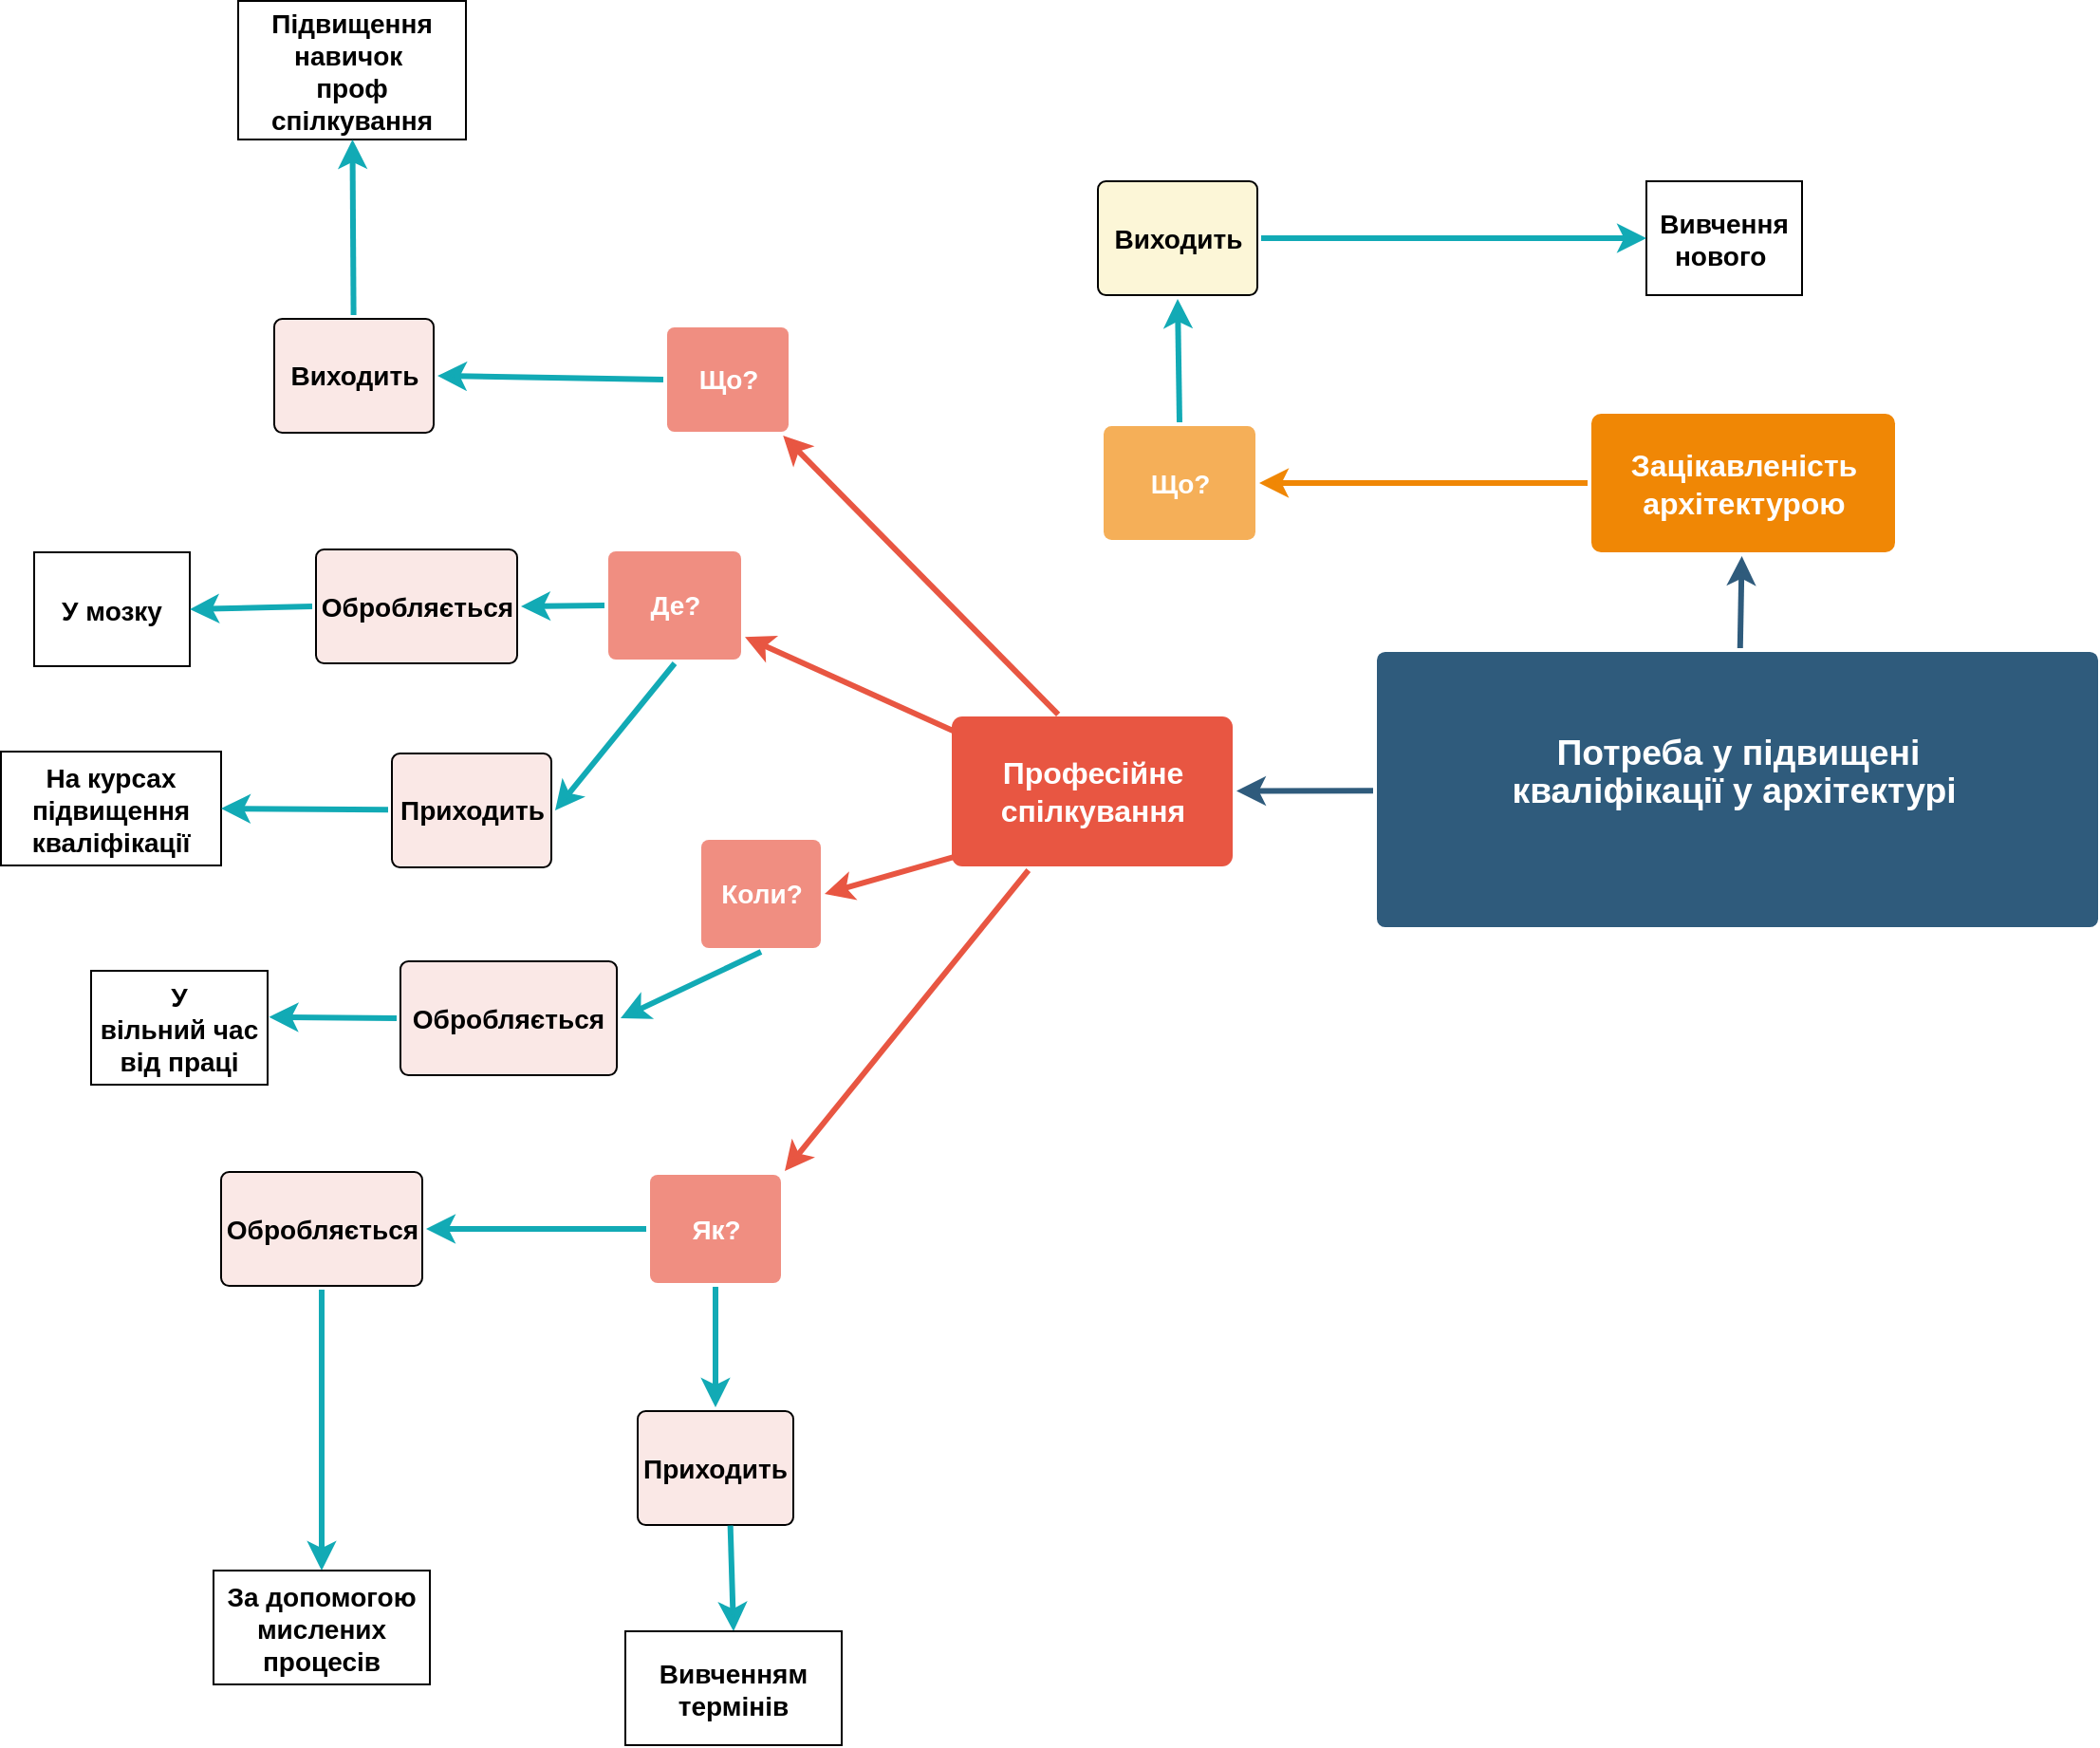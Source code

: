 <mxfile version="20.3.0" type="device"><diagram id="lgBU8QAUktvvbeDi8el8" name="Страница 1"><mxGraphModel dx="1381" dy="764" grid="1" gridSize="10" guides="1" tooltips="1" connect="1" arrows="1" fold="1" page="1" pageScale="1" pageWidth="827" pageHeight="1169" math="0" shadow="0"><root><mxCell id="0"/><mxCell id="1" parent="0"/><mxCell id="Ek-aGh3pe6eO3Bai1jZO-234" value="" style="edgeStyle=none;rounded=0;jumpStyle=none;html=1;shadow=0;labelBackgroundColor=none;startArrow=none;startFill=0;endArrow=classic;endFill=1;jettySize=auto;orthogonalLoop=1;strokeColor=#2F5B7C;strokeWidth=3;fontFamily=Helvetica;fontSize=16;fontColor=#23445D;spacing=5;fontStyle=1" parent="1" source="Ek-aGh3pe6eO3Bai1jZO-238" target="Ek-aGh3pe6eO3Bai1jZO-241" edge="1"><mxGeometry relative="1" as="geometry"/></mxCell><mxCell id="Ek-aGh3pe6eO3Bai1jZO-237" value="" style="edgeStyle=none;rounded=0;jumpStyle=none;html=1;shadow=0;labelBackgroundColor=none;startArrow=none;startFill=0;endArrow=classic;endFill=1;jettySize=auto;orthogonalLoop=1;strokeColor=#2F5B7C;strokeWidth=3;fontFamily=Helvetica;fontSize=16;fontColor=#23445D;spacing=5;fontStyle=1" parent="1" source="Ek-aGh3pe6eO3Bai1jZO-238" target="Ek-aGh3pe6eO3Bai1jZO-239" edge="1"><mxGeometry relative="1" as="geometry"/></mxCell><mxCell id="Ek-aGh3pe6eO3Bai1jZO-238" value="&lt;div&gt;&lt;br&gt;&lt;/div&gt;&lt;div&gt;&lt;/div&gt;&lt;span style=&quot;font-size: 12pt;&quot; data-sheets-userformat=&quot;{&amp;quot;2&amp;quot;:13289,&amp;quot;3&amp;quot;:{&amp;quot;1&amp;quot;:0},&amp;quot;6&amp;quot;:{&amp;quot;1&amp;quot;:[{&amp;quot;1&amp;quot;:2,&amp;quot;2&amp;quot;:0,&amp;quot;5&amp;quot;:{&amp;quot;1&amp;quot;:2,&amp;quot;2&amp;quot;:0}},{&amp;quot;1&amp;quot;:0,&amp;quot;2&amp;quot;:0,&amp;quot;3&amp;quot;:3},{&amp;quot;1&amp;quot;:1,&amp;quot;2&amp;quot;:0,&amp;quot;4&amp;quot;:1}]},&amp;quot;8&amp;quot;:{&amp;quot;1&amp;quot;:[{&amp;quot;1&amp;quot;:2,&amp;quot;2&amp;quot;:0,&amp;quot;5&amp;quot;:{&amp;quot;1&amp;quot;:2,&amp;quot;2&amp;quot;:0}},{&amp;quot;1&amp;quot;:0,&amp;quot;2&amp;quot;:0,&amp;quot;3&amp;quot;:3},{&amp;quot;1&amp;quot;:1,&amp;quot;2&amp;quot;:0,&amp;quot;4&amp;quot;:1}]},&amp;quot;9&amp;quot;:1,&amp;quot;10&amp;quot;:0,&amp;quot;11&amp;quot;:4,&amp;quot;12&amp;quot;:0,&amp;quot;15&amp;quot;:&amp;quot;\&amp;quot;Times New Roman\&amp;quot;, serif&amp;quot;,&amp;quot;16&amp;quot;:12}&quot; data-sheets-value=&quot;{&amp;quot;1&amp;quot;:2,&amp;quot;2&amp;quot;:&amp;quot;стан фізичного здоров'я&amp;quot;}&quot;&gt;&lt;span style=&quot;font-size: 12pt;&quot; data-sheets-userformat=&quot;{&amp;quot;2&amp;quot;:13289,&amp;quot;3&amp;quot;:{&amp;quot;1&amp;quot;:0},&amp;quot;6&amp;quot;:{&amp;quot;1&amp;quot;:[{&amp;quot;1&amp;quot;:2,&amp;quot;2&amp;quot;:0,&amp;quot;5&amp;quot;:{&amp;quot;1&amp;quot;:2,&amp;quot;2&amp;quot;:0}},{&amp;quot;1&amp;quot;:0,&amp;quot;2&amp;quot;:0,&amp;quot;3&amp;quot;:3},{&amp;quot;1&amp;quot;:1,&amp;quot;2&amp;quot;:0,&amp;quot;4&amp;quot;:1}]},&amp;quot;8&amp;quot;:{&amp;quot;1&amp;quot;:[{&amp;quot;1&amp;quot;:2,&amp;quot;2&amp;quot;:0,&amp;quot;5&amp;quot;:{&amp;quot;1&amp;quot;:2,&amp;quot;2&amp;quot;:0}},{&amp;quot;1&amp;quot;:0,&amp;quot;2&amp;quot;:0,&amp;quot;3&amp;quot;:3},{&amp;quot;1&amp;quot;:1,&amp;quot;2&amp;quot;:0,&amp;quot;4&amp;quot;:1}]},&amp;quot;9&amp;quot;:1,&amp;quot;10&amp;quot;:0,&amp;quot;11&amp;quot;:4,&amp;quot;12&amp;quot;:0,&amp;quot;15&amp;quot;:&amp;quot;\&amp;quot;Times New Roman\&amp;quot;, serif&amp;quot;,&amp;quot;16&amp;quot;:12}&quot; data-sheets-value=&quot;{&amp;quot;1&amp;quot;:2,&amp;quot;2&amp;quot;:&amp;quot;професійне спілкування&amp;quot;}&quot;&gt;&lt;span style=&quot;font-size: 12pt;&quot; data-sheets-userformat=&quot;{&amp;quot;2&amp;quot;:13033,&amp;quot;3&amp;quot;:{&amp;quot;1&amp;quot;:0},&amp;quot;6&amp;quot;:{&amp;quot;1&amp;quot;:[{&amp;quot;1&amp;quot;:2,&amp;quot;2&amp;quot;:0,&amp;quot;5&amp;quot;:{&amp;quot;1&amp;quot;:2,&amp;quot;2&amp;quot;:0}},{&amp;quot;1&amp;quot;:0,&amp;quot;2&amp;quot;:0,&amp;quot;3&amp;quot;:3},{&amp;quot;1&amp;quot;:1,&amp;quot;2&amp;quot;:0,&amp;quot;4&amp;quot;:1}]},&amp;quot;8&amp;quot;:{&amp;quot;1&amp;quot;:[{&amp;quot;1&amp;quot;:2,&amp;quot;2&amp;quot;:0,&amp;quot;5&amp;quot;:{&amp;quot;1&amp;quot;:2,&amp;quot;2&amp;quot;:0}},{&amp;quot;1&amp;quot;:0,&amp;quot;2&amp;quot;:0,&amp;quot;3&amp;quot;:3},{&amp;quot;1&amp;quot;:1,&amp;quot;2&amp;quot;:0,&amp;quot;4&amp;quot;:1}]},&amp;quot;9&amp;quot;:1,&amp;quot;10&amp;quot;:0,&amp;quot;12&amp;quot;:0,&amp;quot;15&amp;quot;:&amp;quot;\&amp;quot;Times New Roman\&amp;quot;, serif&amp;quot;,&amp;quot;16&amp;quot;:12}&quot; data-sheets-value=&quot;{&amp;quot;1&amp;quot;:2,&amp;quot;2&amp;quot;:&amp;quot;зацікавленість архітектурою&amp;quot;}&quot;&gt;&lt;span style=&quot;font-size: 12pt; background-color: initial;&quot;&gt;&lt;span style=&quot;font-size: 14pt; line-height: 107%;&quot; lang=&quot;UK&quot;&gt;Потреба у підвищені&lt;br/&gt;кваліфікації у архітектурі&lt;/span&gt;&lt;/span&gt;&amp;nbsp;&lt;/span&gt;&lt;br&gt;&lt;/span&gt;&lt;br&gt;&lt;br&gt;&lt;/span&gt;" style="rounded=1;whiteSpace=wrap;html=1;shadow=0;labelBackgroundColor=none;strokeColor=none;strokeWidth=3;fillColor=#2F5B7C;fontFamily=Helvetica;fontSize=16;fontColor=#FFFFFF;align=center;fontStyle=1;spacing=5;arcSize=3;perimeterSpacing=2;" parent="1" vertex="1"><mxGeometry x="861.5" y="428.5" width="380" height="145" as="geometry"/></mxCell><mxCell id="Ek-aGh3pe6eO3Bai1jZO-239" value="&lt;span style=&quot;font-size: 12pt;&quot; data-sheets-userformat=&quot;{&amp;quot;2&amp;quot;:13289,&amp;quot;3&amp;quot;:{&amp;quot;1&amp;quot;:0},&amp;quot;6&amp;quot;:{&amp;quot;1&amp;quot;:[{&amp;quot;1&amp;quot;:2,&amp;quot;2&amp;quot;:0,&amp;quot;5&amp;quot;:{&amp;quot;1&amp;quot;:2,&amp;quot;2&amp;quot;:0}},{&amp;quot;1&amp;quot;:0,&amp;quot;2&amp;quot;:0,&amp;quot;3&amp;quot;:3},{&amp;quot;1&amp;quot;:1,&amp;quot;2&amp;quot;:0,&amp;quot;4&amp;quot;:1}]},&amp;quot;8&amp;quot;:{&amp;quot;1&amp;quot;:[{&amp;quot;1&amp;quot;:2,&amp;quot;2&amp;quot;:0,&amp;quot;5&amp;quot;:{&amp;quot;1&amp;quot;:2,&amp;quot;2&amp;quot;:0}},{&amp;quot;1&amp;quot;:0,&amp;quot;2&amp;quot;:0,&amp;quot;3&amp;quot;:3},{&amp;quot;1&amp;quot;:1,&amp;quot;2&amp;quot;:0,&amp;quot;4&amp;quot;:1}]},&amp;quot;9&amp;quot;:1,&amp;quot;10&amp;quot;:0,&amp;quot;11&amp;quot;:4,&amp;quot;12&amp;quot;:0,&amp;quot;15&amp;quot;:&amp;quot;\&amp;quot;Times New Roman\&amp;quot;, serif&amp;quot;,&amp;quot;16&amp;quot;:12}&quot; data-sheets-value=&quot;{&amp;quot;1&amp;quot;:2,&amp;quot;2&amp;quot;:&amp;quot;професійне спілкування&amp;quot;}&quot;&gt;Професійне спілкування&lt;/span&gt;" style="rounded=1;whiteSpace=wrap;html=1;shadow=0;labelBackgroundColor=none;strokeColor=none;strokeWidth=3;fillColor=#e85642;fontFamily=Helvetica;fontSize=14;fontColor=#FFFFFF;align=center;spacing=5;fontStyle=1;arcSize=7;perimeterSpacing=2;" parent="1" vertex="1"><mxGeometry x="637.5" y="462.5" width="148" height="79" as="geometry"/></mxCell><mxCell id="Ek-aGh3pe6eO3Bai1jZO-241" value="&lt;span style=&quot;font-size: 12pt;&quot; data-sheets-userformat=&quot;{&amp;quot;2&amp;quot;:13033,&amp;quot;3&amp;quot;:{&amp;quot;1&amp;quot;:0},&amp;quot;6&amp;quot;:{&amp;quot;1&amp;quot;:[{&amp;quot;1&amp;quot;:2,&amp;quot;2&amp;quot;:0,&amp;quot;5&amp;quot;:{&amp;quot;1&amp;quot;:2,&amp;quot;2&amp;quot;:0}},{&amp;quot;1&amp;quot;:0,&amp;quot;2&amp;quot;:0,&amp;quot;3&amp;quot;:3},{&amp;quot;1&amp;quot;:1,&amp;quot;2&amp;quot;:0,&amp;quot;4&amp;quot;:1}]},&amp;quot;8&amp;quot;:{&amp;quot;1&amp;quot;:[{&amp;quot;1&amp;quot;:2,&amp;quot;2&amp;quot;:0,&amp;quot;5&amp;quot;:{&amp;quot;1&amp;quot;:2,&amp;quot;2&amp;quot;:0}},{&amp;quot;1&amp;quot;:0,&amp;quot;2&amp;quot;:0,&amp;quot;3&amp;quot;:3},{&amp;quot;1&amp;quot;:1,&amp;quot;2&amp;quot;:0,&amp;quot;4&amp;quot;:1}]},&amp;quot;9&amp;quot;:1,&amp;quot;10&amp;quot;:0,&amp;quot;12&amp;quot;:0,&amp;quot;15&amp;quot;:&amp;quot;\&amp;quot;Times New Roman\&amp;quot;, serif&amp;quot;,&amp;quot;16&amp;quot;:12}&quot; data-sheets-value=&quot;{&amp;quot;1&amp;quot;:2,&amp;quot;2&amp;quot;:&amp;quot;зацікавленість архітектурою&amp;quot;}&quot;&gt;Зацікавленість архітектурою&lt;/span&gt;" style="rounded=1;whiteSpace=wrap;html=1;shadow=0;labelBackgroundColor=none;strokeColor=none;strokeWidth=3;fillColor=#F08705;fontFamily=Helvetica;fontSize=14;fontColor=#FFFFFF;align=center;spacing=5;fontStyle=1;arcSize=7;perimeterSpacing=2;" parent="1" vertex="1"><mxGeometry x="974.5" y="303" width="160" height="73" as="geometry"/></mxCell><mxCell id="Ek-aGh3pe6eO3Bai1jZO-261" value="Що?" style="rounded=1;whiteSpace=wrap;html=1;shadow=0;labelBackgroundColor=none;strokeColor=none;strokeWidth=3;fillColor=#f5af58;fontFamily=Helvetica;fontSize=14;fontColor=#FFFFFF;align=center;spacing=5;arcSize=7;perimeterSpacing=2;fontStyle=1" parent="1" vertex="1"><mxGeometry x="717.5" y="309.5" width="80" height="60" as="geometry"/></mxCell><mxCell id="Ek-aGh3pe6eO3Bai1jZO-262" value="" style="edgeStyle=none;rounded=0;jumpStyle=none;html=1;shadow=0;labelBackgroundColor=none;startArrow=none;startFill=0;endArrow=classic;endFill=1;jettySize=auto;orthogonalLoop=1;strokeColor=#F08705;strokeWidth=3;fontFamily=Helvetica;fontSize=14;fontColor=#FFFFFF;spacing=5;exitX=0;exitY=0.5;exitDx=0;exitDy=0;fontStyle=1" parent="1" source="Ek-aGh3pe6eO3Bai1jZO-241" target="Ek-aGh3pe6eO3Bai1jZO-261" edge="1"><mxGeometry relative="1" as="geometry"><mxPoint x="984.5" y="355.5" as="sourcePoint"/></mxGeometry></mxCell><mxCell id="Ek-aGh3pe6eO3Bai1jZO-273" value="" style="edgeStyle=none;rounded=1;jumpStyle=none;html=1;shadow=0;labelBackgroundColor=none;startArrow=none;startFill=0;jettySize=auto;orthogonalLoop=1;strokeColor=#E85642;strokeWidth=3;fontFamily=Helvetica;fontSize=14;fontColor=#FFFFFF;spacing=5;fontStyle=1;fillColor=#b0e3e6;exitX=0.382;exitY=0.011;exitDx=0;exitDy=0;exitPerimeter=0;" parent="1" source="Ek-aGh3pe6eO3Bai1jZO-239" target="Ek-aGh3pe6eO3Bai1jZO-274" edge="1"><mxGeometry relative="1" as="geometry"><mxPoint x="524.859" y="466" as="sourcePoint"/></mxGeometry></mxCell><mxCell id="Ek-aGh3pe6eO3Bai1jZO-274" value="Що?" style="rounded=1;whiteSpace=wrap;html=1;shadow=0;labelBackgroundColor=none;strokeColor=none;strokeWidth=3;fillColor=#f08e81;fontFamily=Helvetica;fontSize=14;fontColor=#FFFFFF;align=center;spacing=5;fontStyle=1;arcSize=7;perimeterSpacing=2;" parent="1" vertex="1"><mxGeometry x="487.5" y="257.5" width="64" height="55" as="geometry"/></mxCell><mxCell id="Ek-aGh3pe6eO3Bai1jZO-275" value="" style="edgeStyle=none;rounded=1;jumpStyle=none;html=1;shadow=0;labelBackgroundColor=none;startArrow=none;startFill=0;jettySize=auto;orthogonalLoop=1;strokeColor=#E85642;strokeWidth=3;fontFamily=Helvetica;fontSize=14;fontColor=#FFFFFF;spacing=5;fontStyle=1;fillColor=#b0e3e6;exitX=0.03;exitY=0.125;exitDx=0;exitDy=0;exitPerimeter=0;" parent="1" source="Ek-aGh3pe6eO3Bai1jZO-239" target="Ek-aGh3pe6eO3Bai1jZO-276" edge="1"><mxGeometry relative="1" as="geometry"><mxPoint x="602.458" y="565.508" as="sourcePoint"/></mxGeometry></mxCell><mxCell id="Ek-aGh3pe6eO3Bai1jZO-276" value="Де?" style="rounded=1;whiteSpace=wrap;html=1;shadow=0;labelBackgroundColor=none;strokeColor=none;strokeWidth=3;fillColor=#f08e81;fontFamily=Helvetica;fontSize=14;fontColor=#FFFFFF;align=center;spacing=5;fontStyle=1;arcSize=7;perimeterSpacing=2;" parent="1" vertex="1"><mxGeometry x="456.5" y="375.5" width="70" height="57" as="geometry"/></mxCell><mxCell id="Ek-aGh3pe6eO3Bai1jZO-277" value="" style="edgeStyle=none;rounded=1;jumpStyle=none;html=1;shadow=0;labelBackgroundColor=none;startArrow=none;startFill=0;jettySize=auto;orthogonalLoop=1;strokeColor=#E85642;strokeWidth=3;fontFamily=Helvetica;fontSize=14;fontColor=#FFFFFF;spacing=5;fontStyle=1;fillColor=#b0e3e6;entryX=1;entryY=0.5;entryDx=0;entryDy=0;exitX=0.04;exitY=0.906;exitDx=0;exitDy=0;exitPerimeter=0;" parent="1" source="Ek-aGh3pe6eO3Bai1jZO-239" target="Ek-aGh3pe6eO3Bai1jZO-278" edge="1"><mxGeometry relative="1" as="geometry"><mxPoint x="636.458" y="683.508" as="sourcePoint"/></mxGeometry></mxCell><mxCell id="Ek-aGh3pe6eO3Bai1jZO-278" value="Коли?" style="rounded=1;whiteSpace=wrap;html=1;shadow=0;labelBackgroundColor=none;strokeColor=none;strokeWidth=3;fillColor=#f08e81;fontFamily=Helvetica;fontSize=14;fontColor=#FFFFFF;align=center;spacing=5;fontStyle=1;arcSize=7;perimeterSpacing=2;" parent="1" vertex="1"><mxGeometry x="505.5" y="527.5" width="63" height="57" as="geometry"/></mxCell><mxCell id="Ek-aGh3pe6eO3Bai1jZO-279" value="" style="edgeStyle=none;rounded=1;jumpStyle=none;html=1;shadow=0;labelBackgroundColor=none;startArrow=none;startFill=0;jettySize=auto;orthogonalLoop=1;strokeColor=#E85642;strokeWidth=3;fontFamily=Helvetica;fontSize=14;fontColor=#FFFFFF;spacing=5;fontStyle=1;fillColor=#b0e3e6;entryX=1;entryY=0;entryDx=0;entryDy=0;" parent="1" source="Ek-aGh3pe6eO3Bai1jZO-239" target="Ek-aGh3pe6eO3Bai1jZO-280" edge="1"><mxGeometry relative="1" as="geometry"><mxPoint x="678.458" y="699.508" as="sourcePoint"/></mxGeometry></mxCell><mxCell id="Ek-aGh3pe6eO3Bai1jZO-280" value="Як?" style="rounded=1;whiteSpace=wrap;html=1;shadow=0;labelBackgroundColor=none;strokeColor=none;strokeWidth=3;fillColor=#f08e81;fontFamily=Helvetica;fontSize=14;fontColor=#FFFFFF;align=center;spacing=5;fontStyle=1;arcSize=7;perimeterSpacing=2;" parent="1" vertex="1"><mxGeometry x="478.5" y="704" width="69" height="57" as="geometry"/></mxCell><mxCell id="Ek-aGh3pe6eO3Bai1jZO-324" value="Приходить" style="rounded=1;whiteSpace=wrap;html=1;shadow=0;fillColor=#fae8e6;fontFamily=Helvetica;fontSize=14;fontColor=#000000;align=center;spacing=5;fontStyle=1;arcSize=7;perimeterSpacing=2;direction=south;" parent="1" vertex="1"><mxGeometry x="342.5" y="482" width="84" height="60" as="geometry"/></mxCell><mxCell id="Ek-aGh3pe6eO3Bai1jZO-327" value="У мозку" style="fontFamily=Helvetica;fontSize=14;fontStyle=1" parent="1" vertex="1"><mxGeometry x="154" y="376" width="82" height="60" as="geometry"/></mxCell><mxCell id="Ek-aGh3pe6eO3Bai1jZO-328" value="На курсах &#10;підвищення &#10;кваліфікації" style="fontFamily=Helvetica;fontSize=14;fontStyle=1" parent="1" vertex="1"><mxGeometry x="136.5" y="481" width="116" height="60" as="geometry"/></mxCell><mxCell id="Ek-aGh3pe6eO3Bai1jZO-329" value="" style="edgeStyle=none;rounded=1;jumpStyle=none;html=1;shadow=0;labelBackgroundColor=none;startArrow=none;startFill=0;jettySize=auto;orthogonalLoop=1;strokeColor=#12AAB5;strokeWidth=3;fontFamily=Helvetica;fontSize=14;fontColor=#FFFFFF;spacing=5;fontStyle=1;fillColor=#b0e3e6;entryX=1;entryY=0.5;entryDx=0;entryDy=0;" parent="1" source="Ek-aGh3pe6eO3Bai1jZO-324" target="Ek-aGh3pe6eO3Bai1jZO-328" edge="1"><mxGeometry relative="1" as="geometry"><mxPoint x="235.5" y="589" as="sourcePoint"/><mxPoint x="282.5" y="511.5" as="targetPoint"/></mxGeometry></mxCell><mxCell id="Ek-aGh3pe6eO3Bai1jZO-330" value="" style="edgeStyle=none;rounded=1;jumpStyle=none;html=1;shadow=0;labelBackgroundColor=none;startArrow=none;startFill=0;jettySize=auto;orthogonalLoop=1;strokeColor=#12AAB5;strokeWidth=3;fontFamily=Helvetica;fontSize=14;fontColor=#FFFFFF;spacing=5;fontStyle=1;fillColor=#b0e3e6;entryX=1;entryY=0.5;entryDx=0;entryDy=0;exitX=0.5;exitY=1;exitDx=0;exitDy=0;" parent="1" source="Ek-aGh3pe6eO3Bai1jZO-339" target="Ek-aGh3pe6eO3Bai1jZO-327" edge="1"><mxGeometry relative="1" as="geometry"><mxPoint x="143.5" y="401.576" as="sourcePoint"/><mxPoint x="242.5" y="404.5" as="targetPoint"/></mxGeometry></mxCell><mxCell id="Ek-aGh3pe6eO3Bai1jZO-332" value="Обробляється" style="rounded=1;whiteSpace=wrap;html=1;shadow=0;fillColor=#fae8e6;fontFamily=Helvetica;fontSize=14;fontColor=#000000;align=center;spacing=5;fontStyle=1;arcSize=7;perimeterSpacing=2;direction=south;" parent="1" vertex="1"><mxGeometry x="347" y="591.5" width="114" height="60" as="geometry"/></mxCell><mxCell id="Ek-aGh3pe6eO3Bai1jZO-336" value="У &#10;вільний час &#10;від праці" style="fontFamily=Helvetica;fontSize=14;fontStyle=1" parent="1" vertex="1"><mxGeometry x="184" y="596.5" width="93" height="60" as="geometry"/></mxCell><mxCell id="Ek-aGh3pe6eO3Bai1jZO-337" value="" style="edgeStyle=none;rounded=1;jumpStyle=none;html=1;shadow=0;labelBackgroundColor=none;startArrow=none;startFill=0;jettySize=auto;orthogonalLoop=1;strokeColor=#12AAB5;strokeWidth=3;fontFamily=Helvetica;fontSize=14;fontColor=#FFFFFF;spacing=5;fontStyle=1;fillColor=#b0e3e6;entryX=1.008;entryY=0.406;entryDx=0;entryDy=0;entryPerimeter=0;exitX=0.5;exitY=1;exitDx=0;exitDy=0;" parent="1" source="Ek-aGh3pe6eO3Bai1jZO-332" target="Ek-aGh3pe6eO3Bai1jZO-336" edge="1"><mxGeometry relative="1" as="geometry"><mxPoint x="294" y="822" as="sourcePoint"/><mxPoint x="217" y="846.123" as="targetPoint"/></mxGeometry></mxCell><mxCell id="Ek-aGh3pe6eO3Bai1jZO-339" value="Обробляється" style="rounded=1;whiteSpace=wrap;html=1;shadow=0;fillColor=#fae8e6;fontFamily=Helvetica;fontSize=14;fontColor=#000000;align=center;spacing=5;fontStyle=1;arcSize=7;perimeterSpacing=2;direction=south;" parent="1" vertex="1"><mxGeometry x="302.5" y="374.5" width="106" height="60" as="geometry"/></mxCell><mxCell id="Ek-aGh3pe6eO3Bai1jZO-343" value="Виходить" style="rounded=1;whiteSpace=wrap;html=1;shadow=0;fillColor=#fae8e6;fontFamily=Helvetica;fontSize=14;fontColor=#000000;align=center;spacing=5;fontStyle=1;arcSize=7;perimeterSpacing=2;direction=south;" parent="1" vertex="1"><mxGeometry x="280.5" y="253" width="84" height="60" as="geometry"/></mxCell><mxCell id="Ek-aGh3pe6eO3Bai1jZO-349" value="Підвищення &#10;навичок &#10;проф&#10;спілкування" style="fontFamily=Helvetica;fontSize=14;fontStyle=1" parent="1" vertex="1"><mxGeometry x="261.5" y="85.5" width="120" height="73" as="geometry"/></mxCell><mxCell id="Ek-aGh3pe6eO3Bai1jZO-350" value="" style="edgeStyle=none;rounded=1;jumpStyle=none;html=1;shadow=0;labelBackgroundColor=none;startArrow=none;startFill=0;jettySize=auto;orthogonalLoop=1;strokeColor=#12AAB5;strokeWidth=3;fontFamily=Helvetica;fontSize=14;fontColor=#FFFFFF;spacing=5;fontStyle=1;fillColor=#b0e3e6;" parent="1" source="Ek-aGh3pe6eO3Bai1jZO-343" target="Ek-aGh3pe6eO3Bai1jZO-349" edge="1"><mxGeometry relative="1" as="geometry"><mxPoint x="535.5" y="212.5" as="sourcePoint"/><mxPoint x="138.5" y="65.5" as="targetPoint"/></mxGeometry></mxCell><mxCell id="Ek-aGh3pe6eO3Bai1jZO-365" value="" style="edgeStyle=none;rounded=1;jumpStyle=none;html=1;shadow=0;labelBackgroundColor=none;startArrow=none;startFill=0;jettySize=auto;orthogonalLoop=1;strokeColor=#12AAB5;strokeWidth=3;fontFamily=Helvetica;fontSize=14;fontColor=#FFFFFF;spacing=5;fontStyle=1;fillColor=#b0e3e6;entryX=0.5;entryY=0;entryDx=0;entryDy=0;exitX=0;exitY=0.5;exitDx=0;exitDy=0;" parent="1" source="Ek-aGh3pe6eO3Bai1jZO-276" target="Ek-aGh3pe6eO3Bai1jZO-339" edge="1"><mxGeometry relative="1" as="geometry"><mxPoint x="479.871" y="385.5" as="sourcePoint"/><mxPoint x="460.5" y="404.5" as="targetPoint"/></mxGeometry></mxCell><mxCell id="Ek-aGh3pe6eO3Bai1jZO-366" value="" style="edgeStyle=none;rounded=1;jumpStyle=none;html=1;shadow=0;labelBackgroundColor=none;startArrow=none;startFill=0;jettySize=auto;orthogonalLoop=1;strokeColor=#12AAB5;strokeWidth=3;fontFamily=Helvetica;fontSize=14;fontColor=#FFFFFF;spacing=5;fontStyle=1;fillColor=#b0e3e6;exitX=0.5;exitY=1;exitDx=0;exitDy=0;entryX=0.5;entryY=0;entryDx=0;entryDy=0;" parent="1" source="Ek-aGh3pe6eO3Bai1jZO-276" target="Ek-aGh3pe6eO3Bai1jZO-324" edge="1"><mxGeometry relative="1" as="geometry"><mxPoint x="454.5" y="427.5" as="sourcePoint"/><mxPoint x="392.5" y="512.5" as="targetPoint"/></mxGeometry></mxCell><mxCell id="Ek-aGh3pe6eO3Bai1jZO-369" value="" style="edgeStyle=none;rounded=1;jumpStyle=none;html=1;shadow=0;labelBackgroundColor=none;startArrow=none;startFill=0;jettySize=auto;orthogonalLoop=1;strokeColor=#12AAB5;strokeWidth=3;fontFamily=Helvetica;fontSize=14;fontColor=#FFFFFF;spacing=5;fontStyle=1;fillColor=#b0e3e6;entryX=0.5;entryY=0;entryDx=0;entryDy=0;exitX=0.5;exitY=1;exitDx=0;exitDy=0;" parent="1" source="Ek-aGh3pe6eO3Bai1jZO-278" target="Ek-aGh3pe6eO3Bai1jZO-332" edge="1"><mxGeometry relative="1" as="geometry"><mxPoint x="462.5" y="618.5" as="sourcePoint"/><mxPoint x="491.5" y="621.5" as="targetPoint"/></mxGeometry></mxCell><mxCell id="Ek-aGh3pe6eO3Bai1jZO-406" value="Приходить" style="rounded=1;whiteSpace=wrap;html=1;shadow=0;fillColor=#fae8e6;fontFamily=Helvetica;fontSize=14;fontColor=#000000;align=center;spacing=5;fontStyle=1;arcSize=7;perimeterSpacing=2;direction=south;" parent="1" vertex="1"><mxGeometry x="472" y="828.5" width="82" height="60" as="geometry"/></mxCell><mxCell id="Ek-aGh3pe6eO3Bai1jZO-410" value="За допомогою &#10;мислених &#10;процесів" style="fontFamily=Helvetica;fontSize=14;fontStyle=1" parent="1" vertex="1"><mxGeometry x="248.5" y="912.5" width="114" height="60" as="geometry"/></mxCell><mxCell id="Ek-aGh3pe6eO3Bai1jZO-413" value="" style="edgeStyle=none;rounded=1;jumpStyle=none;html=1;shadow=0;labelBackgroundColor=none;startArrow=none;startFill=0;jettySize=auto;orthogonalLoop=1;strokeColor=#12AAB5;strokeWidth=3;fontFamily=Helvetica;fontSize=14;fontColor=#FFFFFF;spacing=5;fontStyle=1;fillColor=#b0e3e6;entryX=0.5;entryY=0;entryDx=0;entryDy=0;exitX=1;exitY=0.5;exitDx=0;exitDy=0;" parent="1" source="Ek-aGh3pe6eO3Bai1jZO-414" target="Ek-aGh3pe6eO3Bai1jZO-410" edge="1"><mxGeometry relative="1" as="geometry"><mxPoint x="45.5" y="852.518" as="sourcePoint"/><mxPoint x="198.5" y="1050" as="targetPoint"/></mxGeometry></mxCell><mxCell id="Ek-aGh3pe6eO3Bai1jZO-414" value="Обробляється" style="rounded=1;whiteSpace=wrap;html=1;shadow=0;fillColor=#fae8e6;fontFamily=Helvetica;fontSize=14;fontColor=#000000;align=center;spacing=5;fontStyle=1;arcSize=7;perimeterSpacing=2;direction=south;" parent="1" vertex="1"><mxGeometry x="252.5" y="702.5" width="106" height="60" as="geometry"/></mxCell><mxCell id="Ek-aGh3pe6eO3Bai1jZO-415" value="" style="edgeStyle=none;rounded=1;jumpStyle=none;html=1;shadow=0;labelBackgroundColor=none;startArrow=none;startFill=0;jettySize=auto;orthogonalLoop=1;strokeColor=#12AAB5;strokeWidth=3;fontFamily=Helvetica;fontSize=14;fontColor=#FFFFFF;spacing=5;fontStyle=1;fillColor=#b0e3e6;exitX=0.5;exitY=1;exitDx=0;exitDy=0;" parent="1" source="Ek-aGh3pe6eO3Bai1jZO-280" target="Ek-aGh3pe6eO3Bai1jZO-406" edge="1"><mxGeometry relative="1" as="geometry"><mxPoint x="438.5" y="779.363" as="sourcePoint"/><mxPoint x="418.5" y="585.5" as="targetPoint"/></mxGeometry></mxCell><mxCell id="Ek-aGh3pe6eO3Bai1jZO-416" value="" style="edgeStyle=none;rounded=1;jumpStyle=none;html=1;shadow=0;labelBackgroundColor=none;startArrow=none;startFill=0;jettySize=auto;orthogonalLoop=1;strokeColor=#12AAB5;strokeWidth=3;fontFamily=Helvetica;fontSize=14;fontColor=#FFFFFF;spacing=5;fontStyle=1;fillColor=#b0e3e6;" parent="1" source="Ek-aGh3pe6eO3Bai1jZO-280" target="Ek-aGh3pe6eO3Bai1jZO-414" edge="1"><mxGeometry relative="1" as="geometry"><mxPoint x="304.5" y="813.5" as="sourcePoint"/><mxPoint x="294.5" y="595.5" as="targetPoint"/></mxGeometry></mxCell><mxCell id="Ek-aGh3pe6eO3Bai1jZO-418" value="" style="edgeStyle=none;rounded=1;jumpStyle=none;html=1;shadow=0;labelBackgroundColor=none;startArrow=none;startFill=0;jettySize=auto;orthogonalLoop=1;strokeColor=#12AAB5;strokeWidth=3;fontFamily=Helvetica;fontSize=14;fontColor=#FFFFFF;spacing=5;fontStyle=1;fillColor=#b0e3e6;exitX=0;exitY=0.5;exitDx=0;exitDy=0;entryX=0.5;entryY=0;entryDx=0;entryDy=0;" parent="1" source="Ek-aGh3pe6eO3Bai1jZO-274" target="Ek-aGh3pe6eO3Bai1jZO-343" edge="1"><mxGeometry relative="1" as="geometry"><mxPoint x="362.5" y="245.5" as="sourcePoint"/><mxPoint x="416.5" y="218.5" as="targetPoint"/></mxGeometry></mxCell><mxCell id="Ek-aGh3pe6eO3Bai1jZO-421" value="Виходить" style="rounded=1;whiteSpace=wrap;html=1;shadow=0;fillColor=#fcf6d7;fontFamily=Helvetica;fontSize=14;fontColor=#000000;align=center;spacing=5;fontStyle=1;arcSize=7;perimeterSpacing=2;" parent="1" vertex="1"><mxGeometry x="714.5" y="180.5" width="84" height="60" as="geometry"/></mxCell><mxCell id="Ek-aGh3pe6eO3Bai1jZO-427" value="Вивчення &#10;нового " style="fontFamily=Helvetica;fontSize=14;fontStyle=1" parent="1" vertex="1"><mxGeometry x="1003.5" y="180.5" width="82" height="60" as="geometry"/></mxCell><mxCell id="Ek-aGh3pe6eO3Bai1jZO-428" value="" style="edgeStyle=none;rounded=1;jumpStyle=none;html=1;shadow=0;labelBackgroundColor=none;startArrow=none;startFill=0;jettySize=auto;orthogonalLoop=1;strokeColor=#12AAB5;strokeWidth=3;fontFamily=Helvetica;fontSize=14;fontColor=#FFFFFF;spacing=5;fontStyle=1;fillColor=#b0e3e6;" parent="1" source="Ek-aGh3pe6eO3Bai1jZO-421" target="Ek-aGh3pe6eO3Bai1jZO-427" edge="1"><mxGeometry relative="1" as="geometry"><mxPoint x="957" y="231" as="sourcePoint"/><mxPoint x="560" y="84" as="targetPoint"/></mxGeometry></mxCell><mxCell id="Ek-aGh3pe6eO3Bai1jZO-430" value="" style="edgeStyle=none;rounded=1;jumpStyle=none;html=1;shadow=0;labelBackgroundColor=none;startArrow=none;startFill=0;jettySize=auto;orthogonalLoop=1;strokeColor=#12AAB5;strokeWidth=3;fontFamily=Helvetica;fontSize=14;fontColor=#FFFFFF;spacing=5;fontStyle=1;fillColor=#b0e3e6;entryX=0.5;entryY=1;entryDx=0;entryDy=0;exitX=0.5;exitY=0;exitDx=0;exitDy=0;" parent="1" source="Ek-aGh3pe6eO3Bai1jZO-261" target="Ek-aGh3pe6eO3Bai1jZO-421" edge="1"><mxGeometry relative="1" as="geometry"><mxPoint x="862.5" y="272.5" as="sourcePoint"/><mxPoint x="907" y="237" as="targetPoint"/></mxGeometry></mxCell><mxCell id="Ek-aGh3pe6eO3Bai1jZO-471" value="" style="edgeStyle=none;rounded=1;jumpStyle=none;html=1;shadow=0;labelBackgroundColor=none;startArrow=none;startFill=0;jettySize=auto;orthogonalLoop=1;strokeColor=#12AAB5;strokeWidth=3;fontFamily=Helvetica;fontSize=14;fontColor=#FFFFFF;spacing=5;fontStyle=1;fillColor=#b0e3e6;exitX=0.973;exitY=0.409;exitDx=0;exitDy=0;exitPerimeter=0;entryX=0.5;entryY=0;entryDx=0;entryDy=0;" parent="1" source="Ek-aGh3pe6eO3Bai1jZO-406" target="Ek-aGh3pe6eO3Bai1jZO-472" edge="1"><mxGeometry relative="1" as="geometry"><mxPoint x="413.5" y="632.5" as="sourcePoint"/><mxPoint x="513.5" y="912.5" as="targetPoint"/></mxGeometry></mxCell><mxCell id="Ek-aGh3pe6eO3Bai1jZO-472" value="Вивченням &#10;термінів" style="fontFamily=Helvetica;fontSize=14;fontStyle=1" parent="1" vertex="1"><mxGeometry x="465.5" y="944.5" width="114" height="60" as="geometry"/></mxCell></root></mxGraphModel></diagram></mxfile>